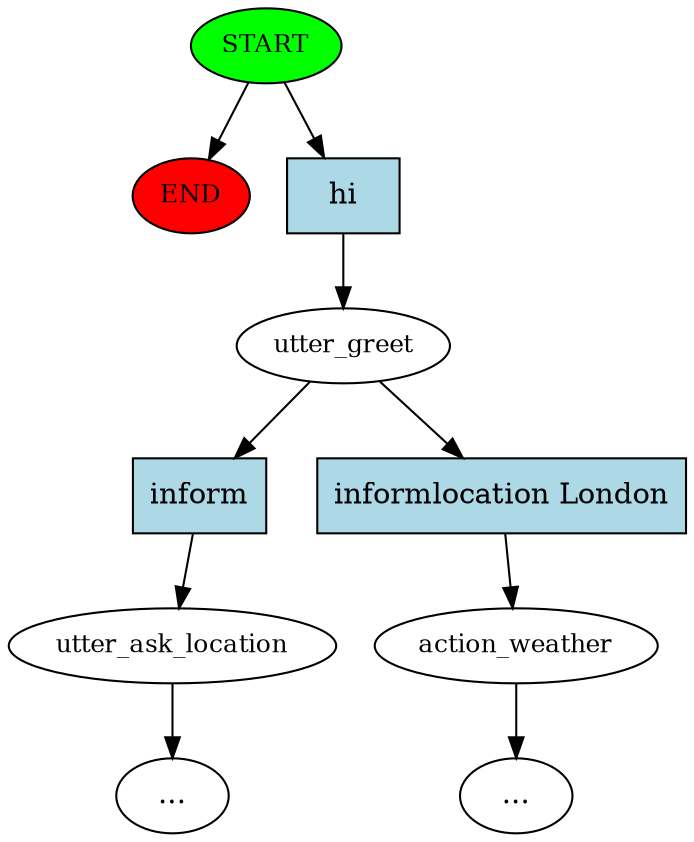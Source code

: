 digraph  {
0 [class="start active", fillcolor=green, fontsize=12, label=START, style=filled];
"-1" [class=end, fillcolor=red, fontsize=12, label=END, style=filled];
1 [class="active dashed", fontsize=12, label=utter_greet];
2 [class="", fontsize=12, label=utter_ask_location];
4 [class="", fontsize=12, label=action_weather];
"-4" [class=ellipsis, label="..."];
"-5" [class=ellipsis, label="..."];
8 [class="intent active", fillcolor=lightblue, label=hi, shape=rect, style=filled];
9 [class=intent, fillcolor=lightblue, label=inform, shape=rect, style=filled];
10 [class=intent, fillcolor=lightblue, label="informlocation London", shape=rect, style=filled];
0 -> "-1"  [class="", key=NONE, label=""];
0 -> 8  [class=active, key=0];
1 -> 9  [class="", key=0];
1 -> 10  [class="", key=0];
2 -> "-5"  [class="", key=NONE, label=""];
4 -> "-4"  [class="", key=NONE, label=""];
8 -> 1  [class=active, key=0];
9 -> 2  [class="", key=0];
10 -> 4  [class="", key=0];
}
